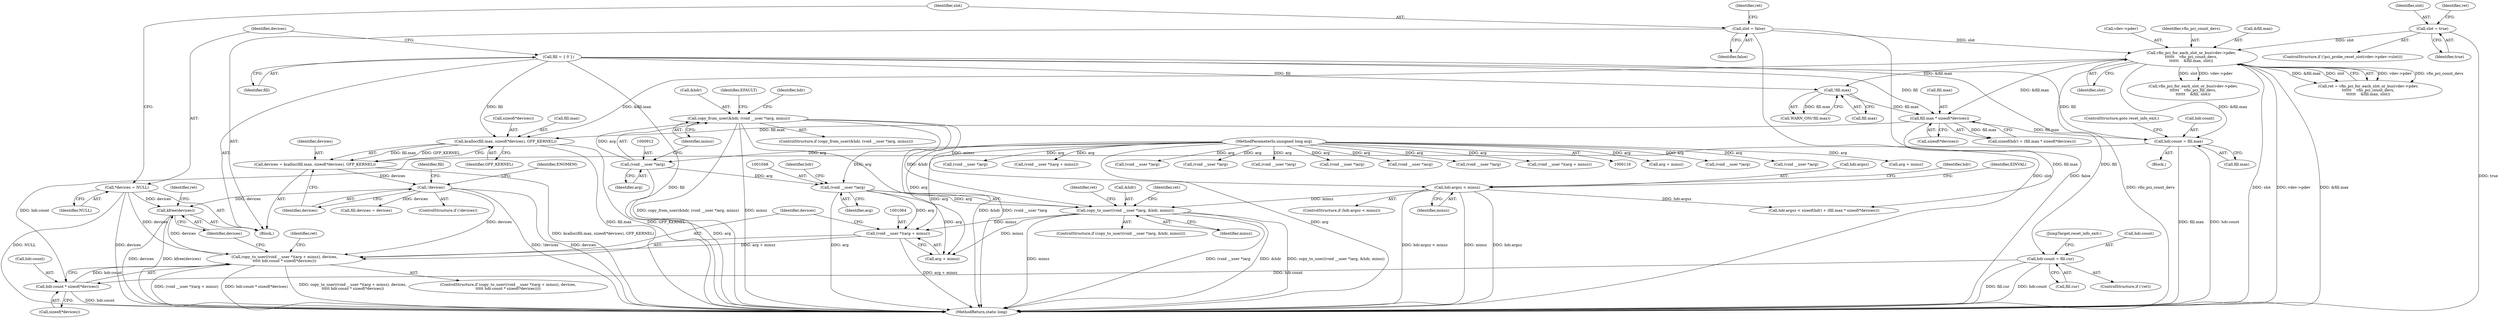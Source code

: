 digraph "0_linux_05692d7005a364add85c6e25a6c4447ce08f913a@API" {
"1001080" [label="(Call,kfree(devices))"];
"1000896" [label="(Call,*devices = NULL)"];
"1001062" [label="(Call,copy_to_user((void __user *)(arg + minsz), devices,\n\t\t\t\t\t hdr.count * sizeof(*devices)))"];
"1001063" [label="(Call,(void __user *)(arg + minsz))"];
"1001047" [label="(Call,(void __user *)arg)"];
"1000911" [label="(Call,(void __user *)arg)"];
"1000119" [label="(MethodParameterIn,unsigned long arg)"];
"1001046" [label="(Call,copy_to_user((void __user *)arg, &hdr, minsz))"];
"1000908" [label="(Call,copy_from_user(&hdr, (void __user *)arg, minsz))"];
"1000919" [label="(Call,hdr.argsz < minsz)"];
"1001014" [label="(Call,!devices)"];
"1001003" [label="(Call,devices = kcalloc(fill.max, sizeof(*devices), GFP_KERNEL))"];
"1001005" [label="(Call,kcalloc(fill.max, sizeof(*devices), GFP_KERNEL))"];
"1000983" [label="(Call,fill.max * sizeof(*devices))"];
"1000971" [label="(Call,!fill.max)"];
"1000893" [label="(Call,fill = { 0 })"];
"1000956" [label="(Call,vfio_pci_for_each_slot_or_bus(vdev->pdev,\n\t\t\t\t\t\t    vfio_pci_count_devs,\n\t\t\t\t\t\t    &fill.max, slot))"];
"1000940" [label="(Call,slot = true)"];
"1000900" [label="(Call,slot = false)"];
"1001069" [label="(Call,hdr.count * sizeof(*devices))"];
"1000995" [label="(Call,hdr.count = fill.max)"];
"1001037" [label="(Call,hdr.count = fill.cur)"];
"1000901" [label="(Identifier,slot)"];
"1001059" [label="(Identifier,ret)"];
"1000897" [label="(Identifier,devices)"];
"1001044" [label="(JumpTarget,reset_info_exit:)"];
"1000890" [label="(Block,)"];
"1001062" [label="(Call,copy_to_user((void __user *)(arg + minsz), devices,\n\t\t\t\t\t hdr.count * sizeof(*devices)))"];
"1000823" [label="(Call,arg + minsz)"];
"1000212" [label="(Call,(void __user *)arg)"];
"1001050" [label="(Call,&hdr)"];
"1000942" [label="(Identifier,true)"];
"1000714" [label="(Call,(void __user *)arg)"];
"1001026" [label="(Call,vfio_pci_for_each_slot_or_bus(vdev->pdev,\n\t\t\t\t\t\t    vfio_pci_fill_devs,\n\t\t\t\t\t\t    &fill, slot))"];
"1000902" [label="(Identifier,false)"];
"1001220" [label="(Call,arg + minsz)"];
"1000999" [label="(Call,fill.max)"];
"1000905" [label="(Identifier,ret)"];
"1000955" [label="(Identifier,ret)"];
"1001003" [label="(Call,devices = kcalloc(fill.max, sizeof(*devices), GFP_KERNEL))"];
"1001004" [label="(Identifier,devices)"];
"1001049" [label="(Identifier,arg)"];
"1000965" [label="(Identifier,slot)"];
"1001081" [label="(Identifier,devices)"];
"1000956" [label="(Call,vfio_pci_for_each_slot_or_bus(vdev->pdev,\n\t\t\t\t\t\t    vfio_pci_count_devs,\n\t\t\t\t\t\t    &fill.max, slot))"];
"1001051" [label="(Identifier,hdr)"];
"1000984" [label="(Call,fill.max)"];
"1001080" [label="(Call,kfree(devices))"];
"1000898" [label="(Identifier,NULL)"];
"1000917" [label="(Identifier,EFAULT)"];
"1001054" [label="(Identifier,ret)"];
"1000909" [label="(Call,&hdr)"];
"1001019" [label="(Call,fill.devices = devices)"];
"1001111" [label="(Call,(void __user *)arg)"];
"1000972" [label="(Call,fill.max)"];
"1000996" [label="(Call,hdr.count)"];
"1001369" [label="(MethodReturn,static long)"];
"1001070" [label="(Call,hdr.count)"];
"1000941" [label="(Identifier,slot)"];
"1001005" [label="(Call,kcalloc(fill.max, sizeof(*devices), GFP_KERNEL))"];
"1001006" [label="(Call,fill.max)"];
"1000983" [label="(Call,fill.max * sizeof(*devices))"];
"1001037" [label="(Call,hdr.count = fill.cur)"];
"1000894" [label="(Identifier,fill)"];
"1001063" [label="(Call,(void __user *)(arg + minsz))"];
"1001009" [label="(Call,sizeof(*devices))"];
"1000929" [label="(Identifier,hdr)"];
"1001021" [label="(Identifier,fill)"];
"1001218" [label="(Call,(void __user *)(arg + minsz))"];
"1001068" [label="(Identifier,devices)"];
"1000926" [label="(Identifier,EINVAL)"];
"1000987" [label="(Call,sizeof(*devices))"];
"1000893" [label="(Call,fill = { 0 })"];
"1001052" [label="(Identifier,minsz)"];
"1000908" [label="(Call,copy_from_user(&hdr, (void __user *)arg, minsz))"];
"1000918" [label="(ControlStructure,if (hdr.argsz < minsz))"];
"1001013" [label="(ControlStructure,if (!devices))"];
"1001002" [label="(ControlStructure,goto reset_info_exit;)"];
"1000971" [label="(Call,!fill.max)"];
"1000557" [label="(Call,(void __user *)arg)"];
"1000961" [label="(Call,&fill.max)"];
"1000911" [label="(Call,(void __user *)arg)"];
"1001041" [label="(Call,fill.cur)"];
"1001069" [label="(Call,hdr.count * sizeof(*devices))"];
"1000914" [label="(Identifier,minsz)"];
"1000980" [label="(Call,sizeof(hdr) + (fill.max * sizeof(*devices)))"];
"1000995" [label="(Call,hdr.count = fill.max)"];
"1000686" [label="(Call,(void __user *)arg)"];
"1000976" [label="(Call,hdr.argsz < sizeof(hdr) + (fill.max * sizeof(*devices)))"];
"1000920" [label="(Call,hdr.argsz)"];
"1000940" [label="(Call,slot = true)"];
"1000900" [label="(Call,slot = false)"];
"1000136" [label="(Call,(void __user *)arg)"];
"1000954" [label="(Call,ret = vfio_pci_for_each_slot_or_bus(vdev->pdev,\n\t\t\t\t\t\t    vfio_pci_count_devs,\n\t\t\t\t\t\t    &fill.max, slot))"];
"1001045" [label="(ControlStructure,if (copy_to_user((void __user *)arg, &hdr, minsz)))"];
"1000119" [label="(MethodParameterIn,unsigned long arg)"];
"1001083" [label="(Identifier,ret)"];
"1000957" [label="(Call,vdev->pdev)"];
"1000960" [label="(Identifier,vfio_pci_count_devs)"];
"1001046" [label="(Call,copy_to_user((void __user *)arg, &hdr, minsz))"];
"1000990" [label="(Block,)"];
"1001077" [label="(Identifier,ret)"];
"1001038" [label="(Call,hdr.count)"];
"1000970" [label="(Call,WARN_ON(!fill.max))"];
"1000183" [label="(Call,(void __user *)arg)"];
"1000896" [label="(Call,*devices = NULL)"];
"1000589" [label="(Call,(void __user *)arg)"];
"1001061" [label="(ControlStructure,if (copy_to_user((void __user *)(arg + minsz), devices,\n\t\t\t\t\t hdr.count * sizeof(*devices))))"];
"1001047" [label="(Call,(void __user *)arg)"];
"1001014" [label="(Call,!devices)"];
"1000919" [label="(Call,hdr.argsz < minsz)"];
"1000609" [label="(Call,(void __user *)arg)"];
"1000907" [label="(ControlStructure,if (copy_from_user(&hdr, (void __user *)arg, minsz)))"];
"1001012" [label="(Identifier,GFP_KERNEL)"];
"1001073" [label="(Call,sizeof(*devices))"];
"1000921" [label="(Identifier,hdr)"];
"1000932" [label="(ControlStructure,if (!pci_probe_reset_slot(vdev->pdev->slot)))"];
"1001015" [label="(Identifier,devices)"];
"1001065" [label="(Call,arg + minsz)"];
"1001018" [label="(Identifier,ENOMEM)"];
"1000821" [label="(Call,(void __user *)(arg + minsz))"];
"1000913" [label="(Identifier,arg)"];
"1001034" [label="(ControlStructure,if (!ret))"];
"1000923" [label="(Identifier,minsz)"];
"1001080" -> "1000890"  [label="AST: "];
"1001080" -> "1001081"  [label="CFG: "];
"1001081" -> "1001080"  [label="AST: "];
"1001083" -> "1001080"  [label="CFG: "];
"1001080" -> "1001369"  [label="DDG: kfree(devices)"];
"1001080" -> "1001369"  [label="DDG: devices"];
"1000896" -> "1001080"  [label="DDG: devices"];
"1001062" -> "1001080"  [label="DDG: devices"];
"1001014" -> "1001080"  [label="DDG: devices"];
"1000896" -> "1000890"  [label="AST: "];
"1000896" -> "1000898"  [label="CFG: "];
"1000897" -> "1000896"  [label="AST: "];
"1000898" -> "1000896"  [label="AST: "];
"1000901" -> "1000896"  [label="CFG: "];
"1000896" -> "1001369"  [label="DDG: devices"];
"1000896" -> "1001369"  [label="DDG: NULL"];
"1000896" -> "1001062"  [label="DDG: devices"];
"1001062" -> "1001061"  [label="AST: "];
"1001062" -> "1001069"  [label="CFG: "];
"1001063" -> "1001062"  [label="AST: "];
"1001068" -> "1001062"  [label="AST: "];
"1001069" -> "1001062"  [label="AST: "];
"1001077" -> "1001062"  [label="CFG: "];
"1001081" -> "1001062"  [label="CFG: "];
"1001062" -> "1001369"  [label="DDG: copy_to_user((void __user *)(arg + minsz), devices,\n\t\t\t\t\t hdr.count * sizeof(*devices))"];
"1001062" -> "1001369"  [label="DDG: (void __user *)(arg + minsz)"];
"1001062" -> "1001369"  [label="DDG: hdr.count * sizeof(*devices)"];
"1001063" -> "1001062"  [label="DDG: arg + minsz"];
"1001014" -> "1001062"  [label="DDG: devices"];
"1001069" -> "1001062"  [label="DDG: hdr.count"];
"1001063" -> "1001065"  [label="CFG: "];
"1001064" -> "1001063"  [label="AST: "];
"1001065" -> "1001063"  [label="AST: "];
"1001068" -> "1001063"  [label="CFG: "];
"1001063" -> "1001369"  [label="DDG: arg + minsz"];
"1001047" -> "1001063"  [label="DDG: arg"];
"1000119" -> "1001063"  [label="DDG: arg"];
"1001046" -> "1001063"  [label="DDG: minsz"];
"1001047" -> "1001046"  [label="AST: "];
"1001047" -> "1001049"  [label="CFG: "];
"1001048" -> "1001047"  [label="AST: "];
"1001049" -> "1001047"  [label="AST: "];
"1001051" -> "1001047"  [label="CFG: "];
"1001047" -> "1001369"  [label="DDG: arg"];
"1001047" -> "1001046"  [label="DDG: arg"];
"1000911" -> "1001047"  [label="DDG: arg"];
"1000119" -> "1001047"  [label="DDG: arg"];
"1001047" -> "1001065"  [label="DDG: arg"];
"1000911" -> "1000908"  [label="AST: "];
"1000911" -> "1000913"  [label="CFG: "];
"1000912" -> "1000911"  [label="AST: "];
"1000913" -> "1000911"  [label="AST: "];
"1000914" -> "1000911"  [label="CFG: "];
"1000911" -> "1001369"  [label="DDG: arg"];
"1000911" -> "1000908"  [label="DDG: arg"];
"1000119" -> "1000911"  [label="DDG: arg"];
"1000119" -> "1000116"  [label="AST: "];
"1000119" -> "1001369"  [label="DDG: arg"];
"1000119" -> "1000136"  [label="DDG: arg"];
"1000119" -> "1000183"  [label="DDG: arg"];
"1000119" -> "1000212"  [label="DDG: arg"];
"1000119" -> "1000557"  [label="DDG: arg"];
"1000119" -> "1000589"  [label="DDG: arg"];
"1000119" -> "1000609"  [label="DDG: arg"];
"1000119" -> "1000686"  [label="DDG: arg"];
"1000119" -> "1000714"  [label="DDG: arg"];
"1000119" -> "1000821"  [label="DDG: arg"];
"1000119" -> "1000823"  [label="DDG: arg"];
"1000119" -> "1001065"  [label="DDG: arg"];
"1000119" -> "1001111"  [label="DDG: arg"];
"1000119" -> "1001218"  [label="DDG: arg"];
"1000119" -> "1001220"  [label="DDG: arg"];
"1001046" -> "1001045"  [label="AST: "];
"1001046" -> "1001052"  [label="CFG: "];
"1001050" -> "1001046"  [label="AST: "];
"1001052" -> "1001046"  [label="AST: "];
"1001054" -> "1001046"  [label="CFG: "];
"1001059" -> "1001046"  [label="CFG: "];
"1001046" -> "1001369"  [label="DDG: (void __user *)arg"];
"1001046" -> "1001369"  [label="DDG: &hdr"];
"1001046" -> "1001369"  [label="DDG: copy_to_user((void __user *)arg, &hdr, minsz)"];
"1001046" -> "1001369"  [label="DDG: minsz"];
"1000908" -> "1001046"  [label="DDG: &hdr"];
"1000919" -> "1001046"  [label="DDG: minsz"];
"1001046" -> "1001065"  [label="DDG: minsz"];
"1000908" -> "1000907"  [label="AST: "];
"1000908" -> "1000914"  [label="CFG: "];
"1000909" -> "1000908"  [label="AST: "];
"1000914" -> "1000908"  [label="AST: "];
"1000917" -> "1000908"  [label="CFG: "];
"1000921" -> "1000908"  [label="CFG: "];
"1000908" -> "1001369"  [label="DDG: (void __user *)arg"];
"1000908" -> "1001369"  [label="DDG: copy_from_user(&hdr, (void __user *)arg, minsz)"];
"1000908" -> "1001369"  [label="DDG: minsz"];
"1000908" -> "1001369"  [label="DDG: &hdr"];
"1000908" -> "1000919"  [label="DDG: minsz"];
"1000919" -> "1000918"  [label="AST: "];
"1000919" -> "1000923"  [label="CFG: "];
"1000920" -> "1000919"  [label="AST: "];
"1000923" -> "1000919"  [label="AST: "];
"1000926" -> "1000919"  [label="CFG: "];
"1000929" -> "1000919"  [label="CFG: "];
"1000919" -> "1001369"  [label="DDG: hdr.argsz"];
"1000919" -> "1001369"  [label="DDG: hdr.argsz < minsz"];
"1000919" -> "1001369"  [label="DDG: minsz"];
"1000919" -> "1000976"  [label="DDG: hdr.argsz"];
"1001014" -> "1001013"  [label="AST: "];
"1001014" -> "1001015"  [label="CFG: "];
"1001015" -> "1001014"  [label="AST: "];
"1001018" -> "1001014"  [label="CFG: "];
"1001021" -> "1001014"  [label="CFG: "];
"1001014" -> "1001369"  [label="DDG: devices"];
"1001014" -> "1001369"  [label="DDG: !devices"];
"1001003" -> "1001014"  [label="DDG: devices"];
"1001014" -> "1001019"  [label="DDG: devices"];
"1001003" -> "1000890"  [label="AST: "];
"1001003" -> "1001005"  [label="CFG: "];
"1001004" -> "1001003"  [label="AST: "];
"1001005" -> "1001003"  [label="AST: "];
"1001015" -> "1001003"  [label="CFG: "];
"1001003" -> "1001369"  [label="DDG: kcalloc(fill.max, sizeof(*devices), GFP_KERNEL)"];
"1001005" -> "1001003"  [label="DDG: fill.max"];
"1001005" -> "1001003"  [label="DDG: GFP_KERNEL"];
"1001005" -> "1001012"  [label="CFG: "];
"1001006" -> "1001005"  [label="AST: "];
"1001009" -> "1001005"  [label="AST: "];
"1001012" -> "1001005"  [label="AST: "];
"1001005" -> "1001369"  [label="DDG: GFP_KERNEL"];
"1001005" -> "1001369"  [label="DDG: fill.max"];
"1000983" -> "1001005"  [label="DDG: fill.max"];
"1000893" -> "1001005"  [label="DDG: fill"];
"1000956" -> "1001005"  [label="DDG: &fill.max"];
"1000983" -> "1000980"  [label="AST: "];
"1000983" -> "1000987"  [label="CFG: "];
"1000984" -> "1000983"  [label="AST: "];
"1000987" -> "1000983"  [label="AST: "];
"1000980" -> "1000983"  [label="CFG: "];
"1000983" -> "1000976"  [label="DDG: fill.max"];
"1000983" -> "1000980"  [label="DDG: fill.max"];
"1000971" -> "1000983"  [label="DDG: fill.max"];
"1000893" -> "1000983"  [label="DDG: fill"];
"1000956" -> "1000983"  [label="DDG: &fill.max"];
"1000983" -> "1000995"  [label="DDG: fill.max"];
"1000971" -> "1000970"  [label="AST: "];
"1000971" -> "1000972"  [label="CFG: "];
"1000972" -> "1000971"  [label="AST: "];
"1000970" -> "1000971"  [label="CFG: "];
"1000971" -> "1000970"  [label="DDG: fill.max"];
"1000893" -> "1000971"  [label="DDG: fill"];
"1000956" -> "1000971"  [label="DDG: &fill.max"];
"1000893" -> "1000890"  [label="AST: "];
"1000893" -> "1000894"  [label="CFG: "];
"1000894" -> "1000893"  [label="AST: "];
"1000897" -> "1000893"  [label="CFG: "];
"1000893" -> "1001369"  [label="DDG: fill"];
"1000893" -> "1000995"  [label="DDG: fill"];
"1000893" -> "1001037"  [label="DDG: fill"];
"1000956" -> "1000954"  [label="AST: "];
"1000956" -> "1000965"  [label="CFG: "];
"1000957" -> "1000956"  [label="AST: "];
"1000960" -> "1000956"  [label="AST: "];
"1000961" -> "1000956"  [label="AST: "];
"1000965" -> "1000956"  [label="AST: "];
"1000954" -> "1000956"  [label="CFG: "];
"1000956" -> "1001369"  [label="DDG: slot"];
"1000956" -> "1001369"  [label="DDG: vdev->pdev"];
"1000956" -> "1001369"  [label="DDG: &fill.max"];
"1000956" -> "1001369"  [label="DDG: vfio_pci_count_devs"];
"1000956" -> "1000954"  [label="DDG: vdev->pdev"];
"1000956" -> "1000954"  [label="DDG: vfio_pci_count_devs"];
"1000956" -> "1000954"  [label="DDG: &fill.max"];
"1000956" -> "1000954"  [label="DDG: slot"];
"1000940" -> "1000956"  [label="DDG: slot"];
"1000900" -> "1000956"  [label="DDG: slot"];
"1000956" -> "1000995"  [label="DDG: &fill.max"];
"1000956" -> "1001026"  [label="DDG: vdev->pdev"];
"1000956" -> "1001026"  [label="DDG: slot"];
"1000940" -> "1000932"  [label="AST: "];
"1000940" -> "1000942"  [label="CFG: "];
"1000941" -> "1000940"  [label="AST: "];
"1000942" -> "1000940"  [label="AST: "];
"1000955" -> "1000940"  [label="CFG: "];
"1000940" -> "1001369"  [label="DDG: true"];
"1000900" -> "1000890"  [label="AST: "];
"1000900" -> "1000902"  [label="CFG: "];
"1000901" -> "1000900"  [label="AST: "];
"1000902" -> "1000900"  [label="AST: "];
"1000905" -> "1000900"  [label="CFG: "];
"1000900" -> "1001369"  [label="DDG: false"];
"1000900" -> "1001369"  [label="DDG: slot"];
"1001069" -> "1001073"  [label="CFG: "];
"1001070" -> "1001069"  [label="AST: "];
"1001073" -> "1001069"  [label="AST: "];
"1001069" -> "1001369"  [label="DDG: hdr.count"];
"1000995" -> "1001069"  [label="DDG: hdr.count"];
"1001037" -> "1001069"  [label="DDG: hdr.count"];
"1000995" -> "1000990"  [label="AST: "];
"1000995" -> "1000999"  [label="CFG: "];
"1000996" -> "1000995"  [label="AST: "];
"1000999" -> "1000995"  [label="AST: "];
"1001002" -> "1000995"  [label="CFG: "];
"1000995" -> "1001369"  [label="DDG: hdr.count"];
"1000995" -> "1001369"  [label="DDG: fill.max"];
"1001037" -> "1001034"  [label="AST: "];
"1001037" -> "1001041"  [label="CFG: "];
"1001038" -> "1001037"  [label="AST: "];
"1001041" -> "1001037"  [label="AST: "];
"1001044" -> "1001037"  [label="CFG: "];
"1001037" -> "1001369"  [label="DDG: fill.cur"];
"1001037" -> "1001369"  [label="DDG: hdr.count"];
}
